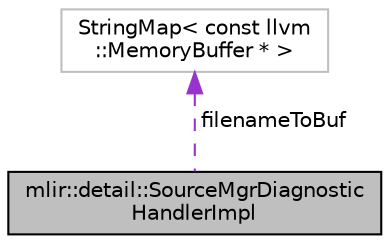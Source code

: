 digraph "mlir::detail::SourceMgrDiagnosticHandlerImpl"
{
  bgcolor="transparent";
  edge [fontname="Helvetica",fontsize="10",labelfontname="Helvetica",labelfontsize="10"];
  node [fontname="Helvetica",fontsize="10",shape=record];
  Node1 [label="mlir::detail::SourceMgrDiagnostic\lHandlerImpl",height=0.2,width=0.4,color="black", fillcolor="grey75", style="filled", fontcolor="black"];
  Node2 -> Node1 [dir="back",color="darkorchid3",fontsize="10",style="dashed",label=" filenameToBuf" ,fontname="Helvetica"];
  Node2 [label="StringMap\< const llvm\l::MemoryBuffer * \>",height=0.2,width=0.4,color="grey75"];
}

